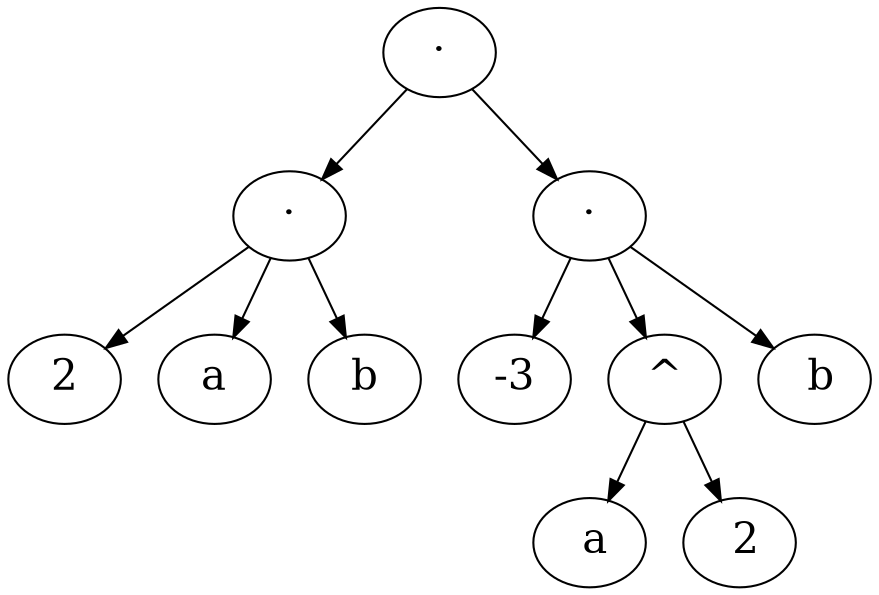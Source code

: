 ## Esempio di albero di espressione

digraph e {
 node [fontsize="20"] 
e0 -> {e01;e02}; e0 [label="·"]

e01  -> {"2"; "a"; "b"}; e01 [label="·"]

e02  -> {"-3"; e022; " b"}; e02 [label="·"]

e022 -> {" a"; " 2"}  e022 [label="^"];
}

